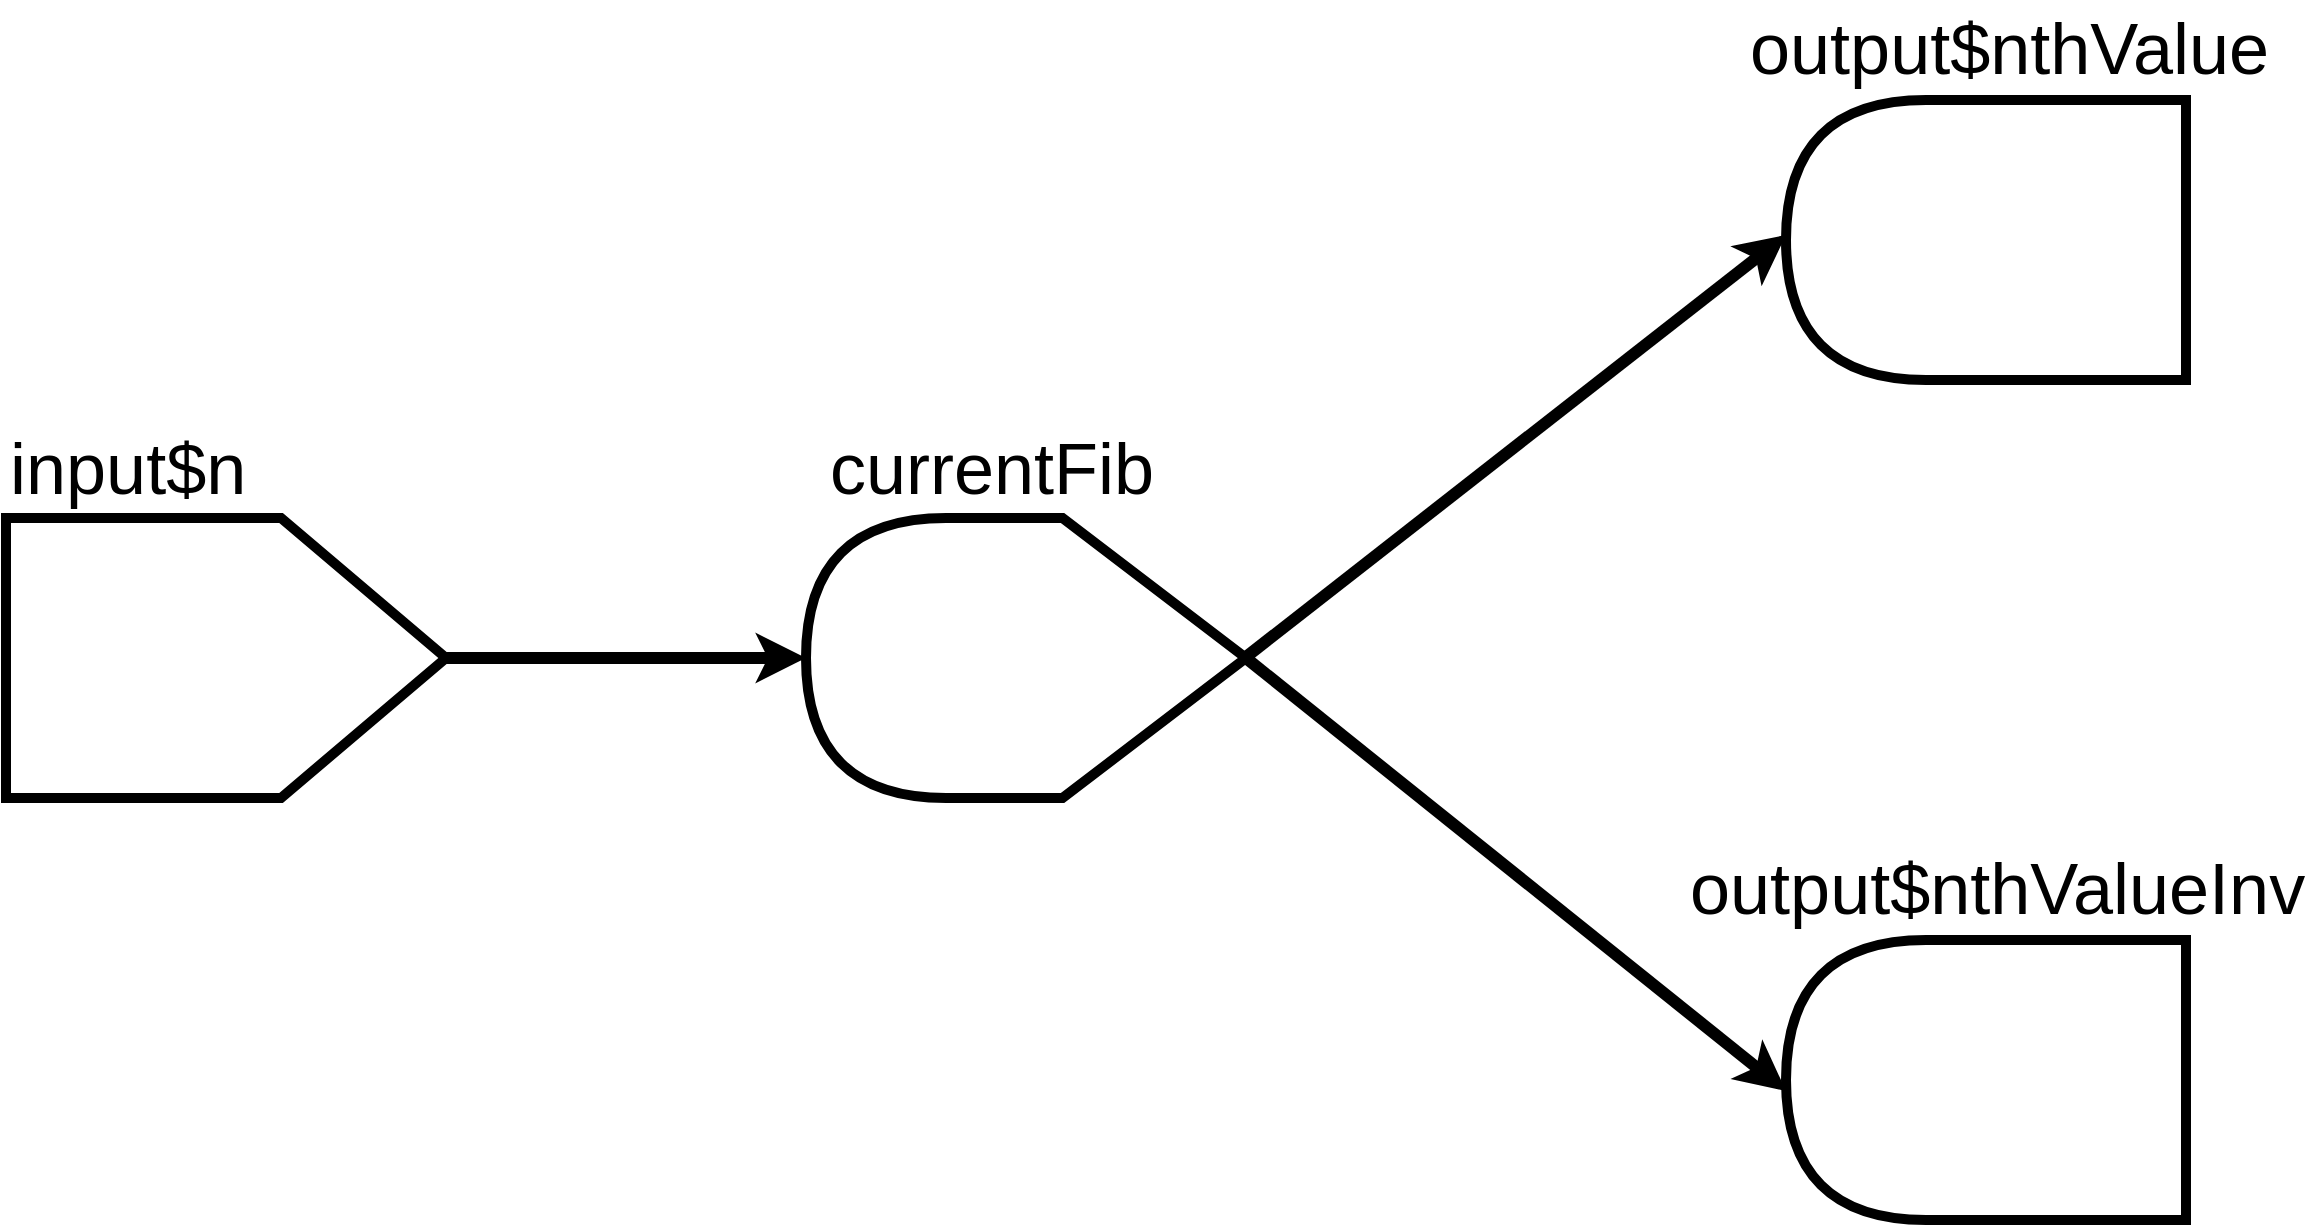 <mxfile version="12.2.6" type="device" pages="1"><diagram id="rBOfzdor2YwvhJQNkZ3_" name="Page-1"><mxGraphModel dx="1408" dy="699" grid="1" gridSize="10" guides="1" tooltips="1" connect="1" arrows="1" fold="1" page="1" pageScale="1" pageWidth="1169" pageHeight="827" math="0" shadow="0"><root><mxCell id="0"/><mxCell id="1" parent="0"/><mxCell id="Gzo5kaedxqcbZ-jostde-20" value="&lt;span style=&quot;font-weight: normal; font-size: 36px;&quot;&gt;input$n&lt;/span&gt;" style="text;html=1;resizable=0;points=[];autosize=1;align=left;verticalAlign=top;spacingTop=-4;fontStyle=1;fontSize=36;" parent="1" vertex="1"><mxGeometry x="30" y="280" width="100" height="30" as="geometry"/></mxCell><mxCell id="z393quDOV_Jjb6fGzOMn-7" value="&lt;span style=&quot;font-weight: normal; font-size: 36px;&quot;&gt;output$nthValue&lt;/span&gt;" style="text;html=1;resizable=0;points=[];autosize=1;align=left;verticalAlign=top;spacingTop=-4;fontStyle=1;fontSize=36;" parent="1" vertex="1"><mxGeometry x="900" y="70" width="200" height="30" as="geometry"/></mxCell><mxCell id="z393quDOV_Jjb6fGzOMn-8" value="&lt;span style=&quot;font-weight: normal; font-size: 36px;&quot;&gt;output$nthValueInv&lt;/span&gt;" style="text;html=1;resizable=0;points=[];autosize=1;align=left;verticalAlign=top;spacingTop=-4;fontStyle=1;fontSize=36;" parent="1" vertex="1"><mxGeometry x="870" y="490" width="230" height="30" as="geometry"/></mxCell><mxCell id="z393quDOV_Jjb6fGzOMn-10" value="" style="endArrow=classic;html=1;strokeWidth=6;fontSize=25;entryX=1;entryY=0.5;entryDx=0;entryDy=0;entryPerimeter=0;exitX=0.5;exitY=1;exitDx=0;exitDy=0;" parent="1" target="bkIFQGxh1FgiK26mbuvN-3" edge="1" source="bkIFQGxh1FgiK26mbuvN-5"><mxGeometry width="50" height="50" relative="1" as="geometry"><mxPoint x="285" y="399" as="sourcePoint"/><mxPoint x="370" y="399" as="targetPoint"/></mxGeometry></mxCell><mxCell id="z393quDOV_Jjb6fGzOMn-11" value="" style="endArrow=classic;html=1;strokeWidth=6;fontSize=25;entryX=1;entryY=0.5;entryDx=0;entryDy=0;" parent="1" edge="1"><mxGeometry width="50" height="50" relative="1" as="geometry"><mxPoint x="650" y="398.5" as="sourcePoint"/><mxPoint x="920" y="187.5" as="targetPoint"/></mxGeometry></mxCell><mxCell id="z393quDOV_Jjb6fGzOMn-12" value="" style="endArrow=classic;html=1;strokeWidth=6;fontSize=25;exitX=0;exitY=0.5;exitDx=0;exitDy=0;exitPerimeter=0;entryX=1;entryY=0.5;entryDx=0;entryDy=0;" parent="1" edge="1"><mxGeometry width="50" height="50" relative="1" as="geometry"><mxPoint x="650" y="399" as="sourcePoint"/><mxPoint x="920" y="615.5" as="targetPoint"/></mxGeometry></mxCell><mxCell id="z393quDOV_Jjb6fGzOMn-13" value="&lt;span style=&quot;font-weight: normal; font-size: 36px;&quot;&gt;currentFib&lt;/span&gt;" style="text;html=1;resizable=0;points=[];autosize=1;align=left;verticalAlign=top;spacingTop=-4;fontStyle=1;fontSize=36;" parent="1" vertex="1"><mxGeometry x="440" y="280" width="130" height="30" as="geometry"/></mxCell><mxCell id="bkIFQGxh1FgiK26mbuvN-3" value="" style="shape=display;whiteSpace=wrap;html=1;rotation=180;size=0.417;strokeWidth=5;" vertex="1" parent="1"><mxGeometry x="430" y="329" width="220" height="140" as="geometry"/></mxCell><mxCell id="bkIFQGxh1FgiK26mbuvN-5" value="" style="shape=offPageConnector;whiteSpace=wrap;html=1;rotation=-90;strokeWidth=5;" vertex="1" parent="1"><mxGeometry x="70" y="289" width="140" height="220" as="geometry"/></mxCell><mxCell id="bkIFQGxh1FgiK26mbuvN-10" value="" style="shape=delay;whiteSpace=wrap;html=1;rotation=180;strokeWidth=5;" vertex="1" parent="1"><mxGeometry x="920" y="120" width="200" height="140" as="geometry"/></mxCell><mxCell id="bkIFQGxh1FgiK26mbuvN-13" value="" style="shape=delay;whiteSpace=wrap;html=1;rotation=180;strokeWidth=5;" vertex="1" parent="1"><mxGeometry x="920" y="540" width="200" height="140" as="geometry"/></mxCell></root></mxGraphModel></diagram></mxfile>